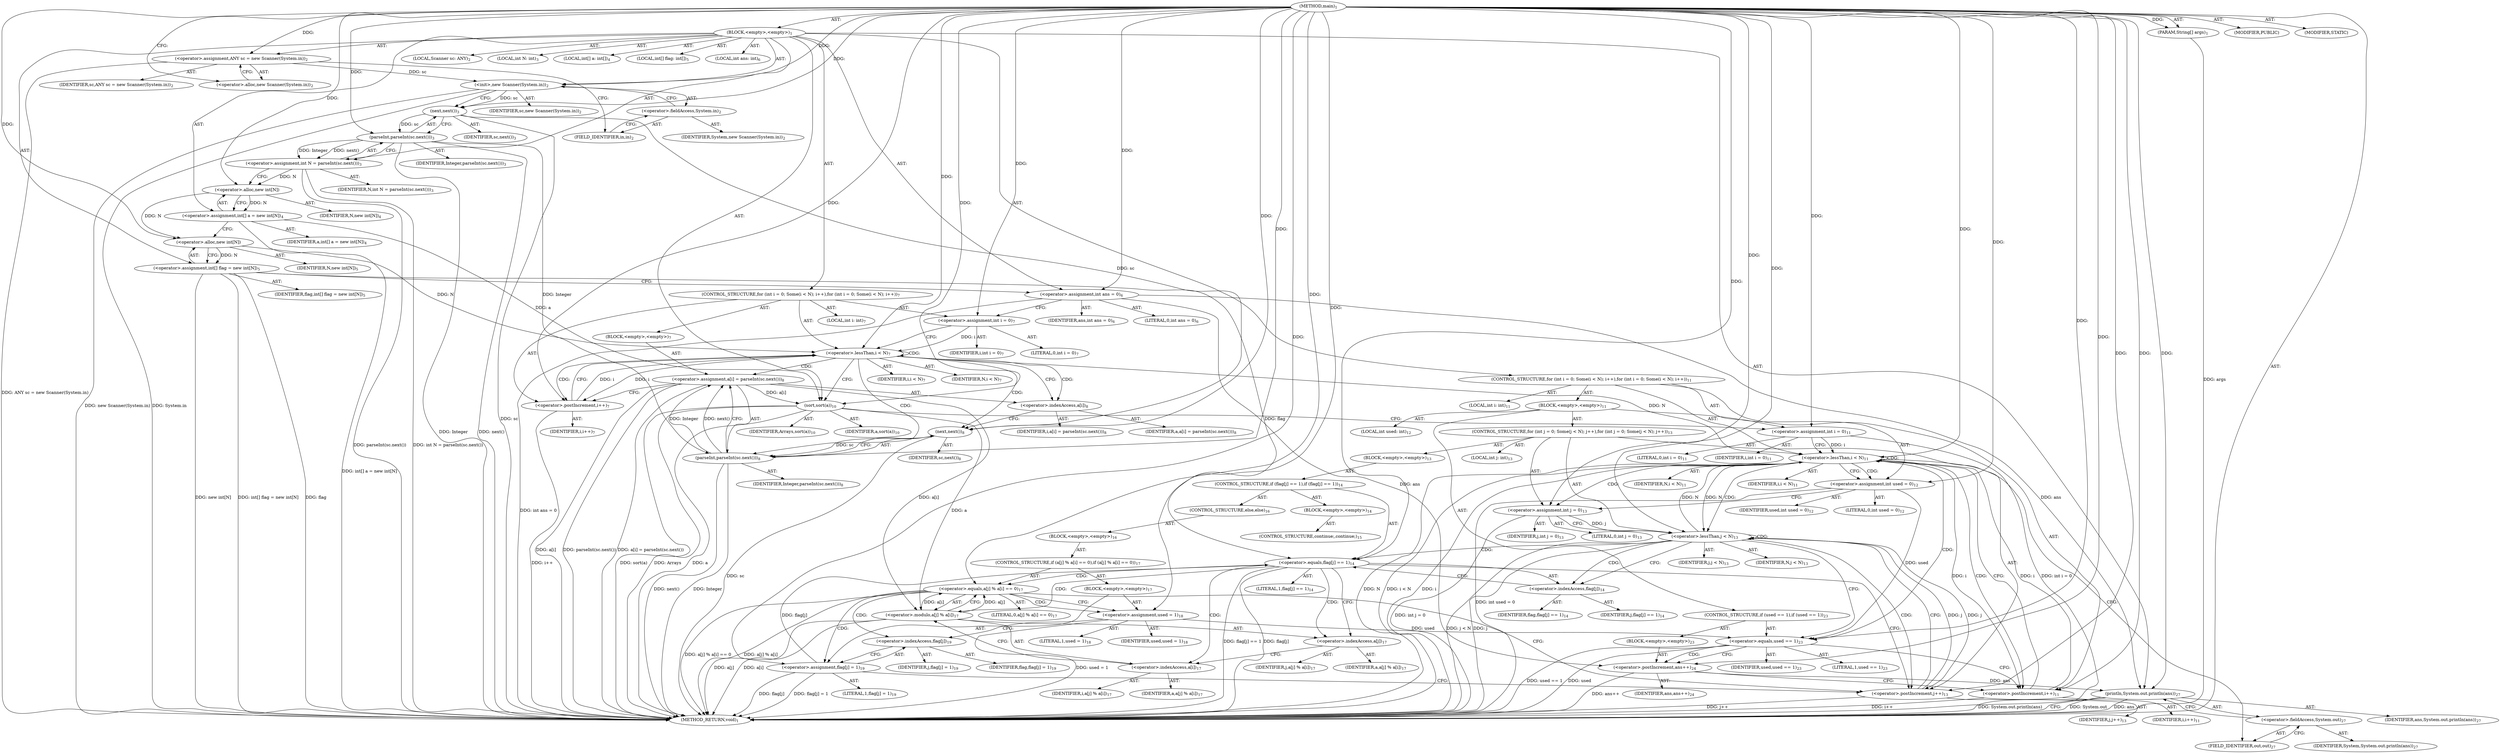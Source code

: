 digraph "main" {  
"19" [label = <(METHOD,main)<SUB>1</SUB>> ]
"20" [label = <(PARAM,String[] args)<SUB>1</SUB>> ]
"21" [label = <(BLOCK,&lt;empty&gt;,&lt;empty&gt;)<SUB>1</SUB>> ]
"4" [label = <(LOCAL,Scanner sc: ANY)<SUB>2</SUB>> ]
"22" [label = <(&lt;operator&gt;.assignment,ANY sc = new Scanner(System.in))<SUB>2</SUB>> ]
"23" [label = <(IDENTIFIER,sc,ANY sc = new Scanner(System.in))<SUB>2</SUB>> ]
"24" [label = <(&lt;operator&gt;.alloc,new Scanner(System.in))<SUB>2</SUB>> ]
"25" [label = <(&lt;init&gt;,new Scanner(System.in))<SUB>2</SUB>> ]
"3" [label = <(IDENTIFIER,sc,new Scanner(System.in))<SUB>2</SUB>> ]
"26" [label = <(&lt;operator&gt;.fieldAccess,System.in)<SUB>2</SUB>> ]
"27" [label = <(IDENTIFIER,System,new Scanner(System.in))<SUB>2</SUB>> ]
"28" [label = <(FIELD_IDENTIFIER,in,in)<SUB>2</SUB>> ]
"29" [label = <(LOCAL,int N: int)<SUB>3</SUB>> ]
"30" [label = <(&lt;operator&gt;.assignment,int N = parseInt(sc.next()))<SUB>3</SUB>> ]
"31" [label = <(IDENTIFIER,N,int N = parseInt(sc.next()))<SUB>3</SUB>> ]
"32" [label = <(parseInt,parseInt(sc.next()))<SUB>3</SUB>> ]
"33" [label = <(IDENTIFIER,Integer,parseInt(sc.next()))<SUB>3</SUB>> ]
"34" [label = <(next,next())<SUB>3</SUB>> ]
"35" [label = <(IDENTIFIER,sc,next())<SUB>3</SUB>> ]
"36" [label = <(LOCAL,int[] a: int[])<SUB>4</SUB>> ]
"37" [label = <(&lt;operator&gt;.assignment,int[] a = new int[N])<SUB>4</SUB>> ]
"38" [label = <(IDENTIFIER,a,int[] a = new int[N])<SUB>4</SUB>> ]
"39" [label = <(&lt;operator&gt;.alloc,new int[N])> ]
"40" [label = <(IDENTIFIER,N,new int[N])<SUB>4</SUB>> ]
"41" [label = <(LOCAL,int[] flag: int[])<SUB>5</SUB>> ]
"42" [label = <(&lt;operator&gt;.assignment,int[] flag = new int[N])<SUB>5</SUB>> ]
"43" [label = <(IDENTIFIER,flag,int[] flag = new int[N])<SUB>5</SUB>> ]
"44" [label = <(&lt;operator&gt;.alloc,new int[N])> ]
"45" [label = <(IDENTIFIER,N,new int[N])<SUB>5</SUB>> ]
"46" [label = <(LOCAL,int ans: int)<SUB>6</SUB>> ]
"47" [label = <(&lt;operator&gt;.assignment,int ans = 0)<SUB>6</SUB>> ]
"48" [label = <(IDENTIFIER,ans,int ans = 0)<SUB>6</SUB>> ]
"49" [label = <(LITERAL,0,int ans = 0)<SUB>6</SUB>> ]
"50" [label = <(CONTROL_STRUCTURE,for (int i = 0; Some(i &lt; N); i++),for (int i = 0; Some(i &lt; N); i++))<SUB>7</SUB>> ]
"51" [label = <(LOCAL,int i: int)<SUB>7</SUB>> ]
"52" [label = <(&lt;operator&gt;.assignment,int i = 0)<SUB>7</SUB>> ]
"53" [label = <(IDENTIFIER,i,int i = 0)<SUB>7</SUB>> ]
"54" [label = <(LITERAL,0,int i = 0)<SUB>7</SUB>> ]
"55" [label = <(&lt;operator&gt;.lessThan,i &lt; N)<SUB>7</SUB>> ]
"56" [label = <(IDENTIFIER,i,i &lt; N)<SUB>7</SUB>> ]
"57" [label = <(IDENTIFIER,N,i &lt; N)<SUB>7</SUB>> ]
"58" [label = <(&lt;operator&gt;.postIncrement,i++)<SUB>7</SUB>> ]
"59" [label = <(IDENTIFIER,i,i++)<SUB>7</SUB>> ]
"60" [label = <(BLOCK,&lt;empty&gt;,&lt;empty&gt;)<SUB>7</SUB>> ]
"61" [label = <(&lt;operator&gt;.assignment,a[i] = parseInt(sc.next()))<SUB>8</SUB>> ]
"62" [label = <(&lt;operator&gt;.indexAccess,a[i])<SUB>8</SUB>> ]
"63" [label = <(IDENTIFIER,a,a[i] = parseInt(sc.next()))<SUB>8</SUB>> ]
"64" [label = <(IDENTIFIER,i,a[i] = parseInt(sc.next()))<SUB>8</SUB>> ]
"65" [label = <(parseInt,parseInt(sc.next()))<SUB>8</SUB>> ]
"66" [label = <(IDENTIFIER,Integer,parseInt(sc.next()))<SUB>8</SUB>> ]
"67" [label = <(next,next())<SUB>8</SUB>> ]
"68" [label = <(IDENTIFIER,sc,next())<SUB>8</SUB>> ]
"69" [label = <(sort,sort(a))<SUB>10</SUB>> ]
"70" [label = <(IDENTIFIER,Arrays,sort(a))<SUB>10</SUB>> ]
"71" [label = <(IDENTIFIER,a,sort(a))<SUB>10</SUB>> ]
"72" [label = <(CONTROL_STRUCTURE,for (int i = 0; Some(i &lt; N); i++),for (int i = 0; Some(i &lt; N); i++))<SUB>11</SUB>> ]
"73" [label = <(LOCAL,int i: int)<SUB>11</SUB>> ]
"74" [label = <(&lt;operator&gt;.assignment,int i = 0)<SUB>11</SUB>> ]
"75" [label = <(IDENTIFIER,i,int i = 0)<SUB>11</SUB>> ]
"76" [label = <(LITERAL,0,int i = 0)<SUB>11</SUB>> ]
"77" [label = <(&lt;operator&gt;.lessThan,i &lt; N)<SUB>11</SUB>> ]
"78" [label = <(IDENTIFIER,i,i &lt; N)<SUB>11</SUB>> ]
"79" [label = <(IDENTIFIER,N,i &lt; N)<SUB>11</SUB>> ]
"80" [label = <(&lt;operator&gt;.postIncrement,i++)<SUB>11</SUB>> ]
"81" [label = <(IDENTIFIER,i,i++)<SUB>11</SUB>> ]
"82" [label = <(BLOCK,&lt;empty&gt;,&lt;empty&gt;)<SUB>11</SUB>> ]
"83" [label = <(LOCAL,int used: int)<SUB>12</SUB>> ]
"84" [label = <(&lt;operator&gt;.assignment,int used = 0)<SUB>12</SUB>> ]
"85" [label = <(IDENTIFIER,used,int used = 0)<SUB>12</SUB>> ]
"86" [label = <(LITERAL,0,int used = 0)<SUB>12</SUB>> ]
"87" [label = <(CONTROL_STRUCTURE,for (int j = 0; Some(j &lt; N); j++),for (int j = 0; Some(j &lt; N); j++))<SUB>13</SUB>> ]
"88" [label = <(LOCAL,int j: int)<SUB>13</SUB>> ]
"89" [label = <(&lt;operator&gt;.assignment,int j = 0)<SUB>13</SUB>> ]
"90" [label = <(IDENTIFIER,j,int j = 0)<SUB>13</SUB>> ]
"91" [label = <(LITERAL,0,int j = 0)<SUB>13</SUB>> ]
"92" [label = <(&lt;operator&gt;.lessThan,j &lt; N)<SUB>13</SUB>> ]
"93" [label = <(IDENTIFIER,j,j &lt; N)<SUB>13</SUB>> ]
"94" [label = <(IDENTIFIER,N,j &lt; N)<SUB>13</SUB>> ]
"95" [label = <(&lt;operator&gt;.postIncrement,j++)<SUB>13</SUB>> ]
"96" [label = <(IDENTIFIER,j,j++)<SUB>13</SUB>> ]
"97" [label = <(BLOCK,&lt;empty&gt;,&lt;empty&gt;)<SUB>13</SUB>> ]
"98" [label = <(CONTROL_STRUCTURE,if (flag[j] == 1),if (flag[j] == 1))<SUB>14</SUB>> ]
"99" [label = <(&lt;operator&gt;.equals,flag[j] == 1)<SUB>14</SUB>> ]
"100" [label = <(&lt;operator&gt;.indexAccess,flag[j])<SUB>14</SUB>> ]
"101" [label = <(IDENTIFIER,flag,flag[j] == 1)<SUB>14</SUB>> ]
"102" [label = <(IDENTIFIER,j,flag[j] == 1)<SUB>14</SUB>> ]
"103" [label = <(LITERAL,1,flag[j] == 1)<SUB>14</SUB>> ]
"104" [label = <(BLOCK,&lt;empty&gt;,&lt;empty&gt;)<SUB>14</SUB>> ]
"105" [label = <(CONTROL_STRUCTURE,continue;,continue;)<SUB>15</SUB>> ]
"106" [label = <(CONTROL_STRUCTURE,else,else)<SUB>16</SUB>> ]
"107" [label = <(BLOCK,&lt;empty&gt;,&lt;empty&gt;)<SUB>16</SUB>> ]
"108" [label = <(CONTROL_STRUCTURE,if (a[j] % a[i] == 0),if (a[j] % a[i] == 0))<SUB>17</SUB>> ]
"109" [label = <(&lt;operator&gt;.equals,a[j] % a[i] == 0)<SUB>17</SUB>> ]
"110" [label = <(&lt;operator&gt;.modulo,a[j] % a[i])<SUB>17</SUB>> ]
"111" [label = <(&lt;operator&gt;.indexAccess,a[j])<SUB>17</SUB>> ]
"112" [label = <(IDENTIFIER,a,a[j] % a[i])<SUB>17</SUB>> ]
"113" [label = <(IDENTIFIER,j,a[j] % a[i])<SUB>17</SUB>> ]
"114" [label = <(&lt;operator&gt;.indexAccess,a[i])<SUB>17</SUB>> ]
"115" [label = <(IDENTIFIER,a,a[j] % a[i])<SUB>17</SUB>> ]
"116" [label = <(IDENTIFIER,i,a[j] % a[i])<SUB>17</SUB>> ]
"117" [label = <(LITERAL,0,a[j] % a[i] == 0)<SUB>17</SUB>> ]
"118" [label = <(BLOCK,&lt;empty&gt;,&lt;empty&gt;)<SUB>17</SUB>> ]
"119" [label = <(&lt;operator&gt;.assignment,used = 1)<SUB>18</SUB>> ]
"120" [label = <(IDENTIFIER,used,used = 1)<SUB>18</SUB>> ]
"121" [label = <(LITERAL,1,used = 1)<SUB>18</SUB>> ]
"122" [label = <(&lt;operator&gt;.assignment,flag[j] = 1)<SUB>19</SUB>> ]
"123" [label = <(&lt;operator&gt;.indexAccess,flag[j])<SUB>19</SUB>> ]
"124" [label = <(IDENTIFIER,flag,flag[j] = 1)<SUB>19</SUB>> ]
"125" [label = <(IDENTIFIER,j,flag[j] = 1)<SUB>19</SUB>> ]
"126" [label = <(LITERAL,1,flag[j] = 1)<SUB>19</SUB>> ]
"127" [label = <(CONTROL_STRUCTURE,if (used == 1),if (used == 1))<SUB>23</SUB>> ]
"128" [label = <(&lt;operator&gt;.equals,used == 1)<SUB>23</SUB>> ]
"129" [label = <(IDENTIFIER,used,used == 1)<SUB>23</SUB>> ]
"130" [label = <(LITERAL,1,used == 1)<SUB>23</SUB>> ]
"131" [label = <(BLOCK,&lt;empty&gt;,&lt;empty&gt;)<SUB>23</SUB>> ]
"132" [label = <(&lt;operator&gt;.postIncrement,ans++)<SUB>24</SUB>> ]
"133" [label = <(IDENTIFIER,ans,ans++)<SUB>24</SUB>> ]
"134" [label = <(println,System.out.println(ans))<SUB>27</SUB>> ]
"135" [label = <(&lt;operator&gt;.fieldAccess,System.out)<SUB>27</SUB>> ]
"136" [label = <(IDENTIFIER,System,System.out.println(ans))<SUB>27</SUB>> ]
"137" [label = <(FIELD_IDENTIFIER,out,out)<SUB>27</SUB>> ]
"138" [label = <(IDENTIFIER,ans,System.out.println(ans))<SUB>27</SUB>> ]
"139" [label = <(MODIFIER,PUBLIC)> ]
"140" [label = <(MODIFIER,STATIC)> ]
"141" [label = <(METHOD_RETURN,void)<SUB>1</SUB>> ]
  "19" -> "20"  [ label = "AST: "] 
  "19" -> "21"  [ label = "AST: "] 
  "19" -> "139"  [ label = "AST: "] 
  "19" -> "140"  [ label = "AST: "] 
  "19" -> "141"  [ label = "AST: "] 
  "21" -> "4"  [ label = "AST: "] 
  "21" -> "22"  [ label = "AST: "] 
  "21" -> "25"  [ label = "AST: "] 
  "21" -> "29"  [ label = "AST: "] 
  "21" -> "30"  [ label = "AST: "] 
  "21" -> "36"  [ label = "AST: "] 
  "21" -> "37"  [ label = "AST: "] 
  "21" -> "41"  [ label = "AST: "] 
  "21" -> "42"  [ label = "AST: "] 
  "21" -> "46"  [ label = "AST: "] 
  "21" -> "47"  [ label = "AST: "] 
  "21" -> "50"  [ label = "AST: "] 
  "21" -> "69"  [ label = "AST: "] 
  "21" -> "72"  [ label = "AST: "] 
  "21" -> "134"  [ label = "AST: "] 
  "22" -> "23"  [ label = "AST: "] 
  "22" -> "24"  [ label = "AST: "] 
  "25" -> "3"  [ label = "AST: "] 
  "25" -> "26"  [ label = "AST: "] 
  "26" -> "27"  [ label = "AST: "] 
  "26" -> "28"  [ label = "AST: "] 
  "30" -> "31"  [ label = "AST: "] 
  "30" -> "32"  [ label = "AST: "] 
  "32" -> "33"  [ label = "AST: "] 
  "32" -> "34"  [ label = "AST: "] 
  "34" -> "35"  [ label = "AST: "] 
  "37" -> "38"  [ label = "AST: "] 
  "37" -> "39"  [ label = "AST: "] 
  "39" -> "40"  [ label = "AST: "] 
  "42" -> "43"  [ label = "AST: "] 
  "42" -> "44"  [ label = "AST: "] 
  "44" -> "45"  [ label = "AST: "] 
  "47" -> "48"  [ label = "AST: "] 
  "47" -> "49"  [ label = "AST: "] 
  "50" -> "51"  [ label = "AST: "] 
  "50" -> "52"  [ label = "AST: "] 
  "50" -> "55"  [ label = "AST: "] 
  "50" -> "58"  [ label = "AST: "] 
  "50" -> "60"  [ label = "AST: "] 
  "52" -> "53"  [ label = "AST: "] 
  "52" -> "54"  [ label = "AST: "] 
  "55" -> "56"  [ label = "AST: "] 
  "55" -> "57"  [ label = "AST: "] 
  "58" -> "59"  [ label = "AST: "] 
  "60" -> "61"  [ label = "AST: "] 
  "61" -> "62"  [ label = "AST: "] 
  "61" -> "65"  [ label = "AST: "] 
  "62" -> "63"  [ label = "AST: "] 
  "62" -> "64"  [ label = "AST: "] 
  "65" -> "66"  [ label = "AST: "] 
  "65" -> "67"  [ label = "AST: "] 
  "67" -> "68"  [ label = "AST: "] 
  "69" -> "70"  [ label = "AST: "] 
  "69" -> "71"  [ label = "AST: "] 
  "72" -> "73"  [ label = "AST: "] 
  "72" -> "74"  [ label = "AST: "] 
  "72" -> "77"  [ label = "AST: "] 
  "72" -> "80"  [ label = "AST: "] 
  "72" -> "82"  [ label = "AST: "] 
  "74" -> "75"  [ label = "AST: "] 
  "74" -> "76"  [ label = "AST: "] 
  "77" -> "78"  [ label = "AST: "] 
  "77" -> "79"  [ label = "AST: "] 
  "80" -> "81"  [ label = "AST: "] 
  "82" -> "83"  [ label = "AST: "] 
  "82" -> "84"  [ label = "AST: "] 
  "82" -> "87"  [ label = "AST: "] 
  "82" -> "127"  [ label = "AST: "] 
  "84" -> "85"  [ label = "AST: "] 
  "84" -> "86"  [ label = "AST: "] 
  "87" -> "88"  [ label = "AST: "] 
  "87" -> "89"  [ label = "AST: "] 
  "87" -> "92"  [ label = "AST: "] 
  "87" -> "95"  [ label = "AST: "] 
  "87" -> "97"  [ label = "AST: "] 
  "89" -> "90"  [ label = "AST: "] 
  "89" -> "91"  [ label = "AST: "] 
  "92" -> "93"  [ label = "AST: "] 
  "92" -> "94"  [ label = "AST: "] 
  "95" -> "96"  [ label = "AST: "] 
  "97" -> "98"  [ label = "AST: "] 
  "98" -> "99"  [ label = "AST: "] 
  "98" -> "104"  [ label = "AST: "] 
  "98" -> "106"  [ label = "AST: "] 
  "99" -> "100"  [ label = "AST: "] 
  "99" -> "103"  [ label = "AST: "] 
  "100" -> "101"  [ label = "AST: "] 
  "100" -> "102"  [ label = "AST: "] 
  "104" -> "105"  [ label = "AST: "] 
  "106" -> "107"  [ label = "AST: "] 
  "107" -> "108"  [ label = "AST: "] 
  "108" -> "109"  [ label = "AST: "] 
  "108" -> "118"  [ label = "AST: "] 
  "109" -> "110"  [ label = "AST: "] 
  "109" -> "117"  [ label = "AST: "] 
  "110" -> "111"  [ label = "AST: "] 
  "110" -> "114"  [ label = "AST: "] 
  "111" -> "112"  [ label = "AST: "] 
  "111" -> "113"  [ label = "AST: "] 
  "114" -> "115"  [ label = "AST: "] 
  "114" -> "116"  [ label = "AST: "] 
  "118" -> "119"  [ label = "AST: "] 
  "118" -> "122"  [ label = "AST: "] 
  "119" -> "120"  [ label = "AST: "] 
  "119" -> "121"  [ label = "AST: "] 
  "122" -> "123"  [ label = "AST: "] 
  "122" -> "126"  [ label = "AST: "] 
  "123" -> "124"  [ label = "AST: "] 
  "123" -> "125"  [ label = "AST: "] 
  "127" -> "128"  [ label = "AST: "] 
  "127" -> "131"  [ label = "AST: "] 
  "128" -> "129"  [ label = "AST: "] 
  "128" -> "130"  [ label = "AST: "] 
  "131" -> "132"  [ label = "AST: "] 
  "132" -> "133"  [ label = "AST: "] 
  "134" -> "135"  [ label = "AST: "] 
  "134" -> "138"  [ label = "AST: "] 
  "135" -> "136"  [ label = "AST: "] 
  "135" -> "137"  [ label = "AST: "] 
  "22" -> "28"  [ label = "CFG: "] 
  "25" -> "34"  [ label = "CFG: "] 
  "30" -> "39"  [ label = "CFG: "] 
  "37" -> "44"  [ label = "CFG: "] 
  "42" -> "47"  [ label = "CFG: "] 
  "47" -> "52"  [ label = "CFG: "] 
  "69" -> "74"  [ label = "CFG: "] 
  "134" -> "141"  [ label = "CFG: "] 
  "24" -> "22"  [ label = "CFG: "] 
  "26" -> "25"  [ label = "CFG: "] 
  "32" -> "30"  [ label = "CFG: "] 
  "39" -> "37"  [ label = "CFG: "] 
  "44" -> "42"  [ label = "CFG: "] 
  "52" -> "55"  [ label = "CFG: "] 
  "55" -> "62"  [ label = "CFG: "] 
  "55" -> "69"  [ label = "CFG: "] 
  "58" -> "55"  [ label = "CFG: "] 
  "74" -> "77"  [ label = "CFG: "] 
  "77" -> "84"  [ label = "CFG: "] 
  "77" -> "137"  [ label = "CFG: "] 
  "80" -> "77"  [ label = "CFG: "] 
  "135" -> "134"  [ label = "CFG: "] 
  "28" -> "26"  [ label = "CFG: "] 
  "34" -> "32"  [ label = "CFG: "] 
  "61" -> "58"  [ label = "CFG: "] 
  "84" -> "89"  [ label = "CFG: "] 
  "137" -> "135"  [ label = "CFG: "] 
  "62" -> "67"  [ label = "CFG: "] 
  "65" -> "61"  [ label = "CFG: "] 
  "89" -> "92"  [ label = "CFG: "] 
  "92" -> "100"  [ label = "CFG: "] 
  "92" -> "128"  [ label = "CFG: "] 
  "95" -> "92"  [ label = "CFG: "] 
  "128" -> "132"  [ label = "CFG: "] 
  "128" -> "80"  [ label = "CFG: "] 
  "67" -> "65"  [ label = "CFG: "] 
  "132" -> "80"  [ label = "CFG: "] 
  "99" -> "95"  [ label = "CFG: "] 
  "99" -> "111"  [ label = "CFG: "] 
  "100" -> "99"  [ label = "CFG: "] 
  "109" -> "119"  [ label = "CFG: "] 
  "109" -> "95"  [ label = "CFG: "] 
  "110" -> "109"  [ label = "CFG: "] 
  "119" -> "123"  [ label = "CFG: "] 
  "122" -> "95"  [ label = "CFG: "] 
  "111" -> "114"  [ label = "CFG: "] 
  "114" -> "110"  [ label = "CFG: "] 
  "123" -> "122"  [ label = "CFG: "] 
  "19" -> "24"  [ label = "CFG: "] 
  "20" -> "141"  [ label = "DDG: args"] 
  "22" -> "141"  [ label = "DDG: ANY sc = new Scanner(System.in)"] 
  "25" -> "141"  [ label = "DDG: System.in"] 
  "25" -> "141"  [ label = "DDG: new Scanner(System.in)"] 
  "32" -> "141"  [ label = "DDG: Integer"] 
  "34" -> "141"  [ label = "DDG: sc"] 
  "32" -> "141"  [ label = "DDG: next()"] 
  "30" -> "141"  [ label = "DDG: parseInt(sc.next())"] 
  "30" -> "141"  [ label = "DDG: int N = parseInt(sc.next())"] 
  "37" -> "141"  [ label = "DDG: int[] a = new int[N]"] 
  "42" -> "141"  [ label = "DDG: flag"] 
  "42" -> "141"  [ label = "DDG: new int[N]"] 
  "42" -> "141"  [ label = "DDG: int[] flag = new int[N]"] 
  "47" -> "141"  [ label = "DDG: int ans = 0"] 
  "69" -> "141"  [ label = "DDG: a"] 
  "69" -> "141"  [ label = "DDG: sort(a)"] 
  "74" -> "141"  [ label = "DDG: int i = 0"] 
  "77" -> "141"  [ label = "DDG: i"] 
  "77" -> "141"  [ label = "DDG: N"] 
  "77" -> "141"  [ label = "DDG: i &lt; N"] 
  "134" -> "141"  [ label = "DDG: System.out"] 
  "134" -> "141"  [ label = "DDG: ans"] 
  "134" -> "141"  [ label = "DDG: System.out.println(ans)"] 
  "84" -> "141"  [ label = "DDG: int used = 0"] 
  "89" -> "141"  [ label = "DDG: int j = 0"] 
  "92" -> "141"  [ label = "DDG: j"] 
  "92" -> "141"  [ label = "DDG: j &lt; N"] 
  "128" -> "141"  [ label = "DDG: used"] 
  "128" -> "141"  [ label = "DDG: used == 1"] 
  "132" -> "141"  [ label = "DDG: ans++"] 
  "80" -> "141"  [ label = "DDG: i++"] 
  "99" -> "141"  [ label = "DDG: flag[j]"] 
  "99" -> "141"  [ label = "DDG: flag[j] == 1"] 
  "110" -> "141"  [ label = "DDG: a[j]"] 
  "110" -> "141"  [ label = "DDG: a[i]"] 
  "109" -> "141"  [ label = "DDG: a[j] % a[i]"] 
  "109" -> "141"  [ label = "DDG: a[j] % a[i] == 0"] 
  "119" -> "141"  [ label = "DDG: used = 1"] 
  "122" -> "141"  [ label = "DDG: flag[j]"] 
  "122" -> "141"  [ label = "DDG: flag[j] = 1"] 
  "95" -> "141"  [ label = "DDG: j++"] 
  "61" -> "141"  [ label = "DDG: a[i]"] 
  "65" -> "141"  [ label = "DDG: Integer"] 
  "67" -> "141"  [ label = "DDG: sc"] 
  "65" -> "141"  [ label = "DDG: next()"] 
  "61" -> "141"  [ label = "DDG: parseInt(sc.next())"] 
  "61" -> "141"  [ label = "DDG: a[i] = parseInt(sc.next())"] 
  "58" -> "141"  [ label = "DDG: i++"] 
  "69" -> "141"  [ label = "DDG: Arrays"] 
  "19" -> "20"  [ label = "DDG: "] 
  "19" -> "22"  [ label = "DDG: "] 
  "32" -> "30"  [ label = "DDG: Integer"] 
  "32" -> "30"  [ label = "DDG: next()"] 
  "39" -> "37"  [ label = "DDG: N"] 
  "44" -> "42"  [ label = "DDG: N"] 
  "19" -> "47"  [ label = "DDG: "] 
  "22" -> "25"  [ label = "DDG: sc"] 
  "19" -> "25"  [ label = "DDG: "] 
  "19" -> "52"  [ label = "DDG: "] 
  "19" -> "69"  [ label = "DDG: "] 
  "37" -> "69"  [ label = "DDG: a"] 
  "61" -> "69"  [ label = "DDG: a[i]"] 
  "19" -> "74"  [ label = "DDG: "] 
  "47" -> "134"  [ label = "DDG: ans"] 
  "132" -> "134"  [ label = "DDG: ans"] 
  "19" -> "134"  [ label = "DDG: "] 
  "19" -> "32"  [ label = "DDG: "] 
  "34" -> "32"  [ label = "DDG: sc"] 
  "30" -> "39"  [ label = "DDG: N"] 
  "19" -> "39"  [ label = "DDG: "] 
  "39" -> "44"  [ label = "DDG: N"] 
  "19" -> "44"  [ label = "DDG: "] 
  "52" -> "55"  [ label = "DDG: i"] 
  "58" -> "55"  [ label = "DDG: i"] 
  "19" -> "55"  [ label = "DDG: "] 
  "44" -> "55"  [ label = "DDG: N"] 
  "55" -> "58"  [ label = "DDG: i"] 
  "19" -> "58"  [ label = "DDG: "] 
  "65" -> "61"  [ label = "DDG: Integer"] 
  "65" -> "61"  [ label = "DDG: next()"] 
  "74" -> "77"  [ label = "DDG: i"] 
  "80" -> "77"  [ label = "DDG: i"] 
  "19" -> "77"  [ label = "DDG: "] 
  "55" -> "77"  [ label = "DDG: N"] 
  "92" -> "77"  [ label = "DDG: N"] 
  "77" -> "80"  [ label = "DDG: i"] 
  "19" -> "80"  [ label = "DDG: "] 
  "19" -> "84"  [ label = "DDG: "] 
  "25" -> "34"  [ label = "DDG: sc"] 
  "19" -> "34"  [ label = "DDG: "] 
  "19" -> "89"  [ label = "DDG: "] 
  "32" -> "65"  [ label = "DDG: Integer"] 
  "19" -> "65"  [ label = "DDG: "] 
  "67" -> "65"  [ label = "DDG: sc"] 
  "89" -> "92"  [ label = "DDG: j"] 
  "95" -> "92"  [ label = "DDG: j"] 
  "19" -> "92"  [ label = "DDG: "] 
  "77" -> "92"  [ label = "DDG: N"] 
  "92" -> "95"  [ label = "DDG: j"] 
  "19" -> "95"  [ label = "DDG: "] 
  "84" -> "128"  [ label = "DDG: used"] 
  "119" -> "128"  [ label = "DDG: used"] 
  "19" -> "128"  [ label = "DDG: "] 
  "34" -> "67"  [ label = "DDG: sc"] 
  "19" -> "67"  [ label = "DDG: "] 
  "47" -> "132"  [ label = "DDG: ans"] 
  "19" -> "132"  [ label = "DDG: "] 
  "42" -> "99"  [ label = "DDG: flag"] 
  "122" -> "99"  [ label = "DDG: flag[j]"] 
  "19" -> "99"  [ label = "DDG: "] 
  "110" -> "109"  [ label = "DDG: a[j]"] 
  "110" -> "109"  [ label = "DDG: a[i]"] 
  "19" -> "109"  [ label = "DDG: "] 
  "19" -> "119"  [ label = "DDG: "] 
  "19" -> "122"  [ label = "DDG: "] 
  "69" -> "110"  [ label = "DDG: a"] 
  "61" -> "110"  [ label = "DDG: a[i]"] 
  "55" -> "67"  [ label = "CDG: "] 
  "55" -> "65"  [ label = "CDG: "] 
  "55" -> "58"  [ label = "CDG: "] 
  "55" -> "61"  [ label = "CDG: "] 
  "55" -> "55"  [ label = "CDG: "] 
  "55" -> "62"  [ label = "CDG: "] 
  "77" -> "77"  [ label = "CDG: "] 
  "77" -> "89"  [ label = "CDG: "] 
  "77" -> "128"  [ label = "CDG: "] 
  "77" -> "84"  [ label = "CDG: "] 
  "77" -> "92"  [ label = "CDG: "] 
  "77" -> "80"  [ label = "CDG: "] 
  "92" -> "99"  [ label = "CDG: "] 
  "92" -> "95"  [ label = "CDG: "] 
  "92" -> "92"  [ label = "CDG: "] 
  "92" -> "100"  [ label = "CDG: "] 
  "128" -> "132"  [ label = "CDG: "] 
  "99" -> "114"  [ label = "CDG: "] 
  "99" -> "110"  [ label = "CDG: "] 
  "99" -> "111"  [ label = "CDG: "] 
  "99" -> "109"  [ label = "CDG: "] 
  "109" -> "122"  [ label = "CDG: "] 
  "109" -> "119"  [ label = "CDG: "] 
  "109" -> "123"  [ label = "CDG: "] 
}
